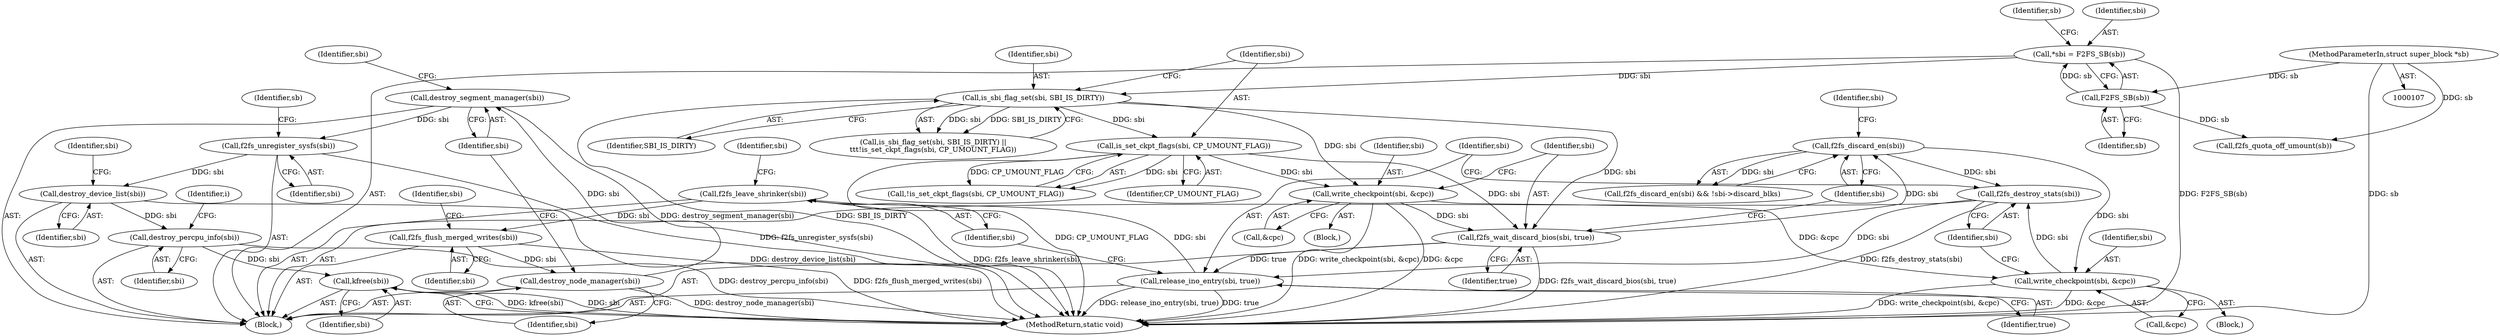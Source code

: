 digraph "0_linux_638164a2718f337ea224b747cf5977ef143166a4_1@API" {
"1000242" [label="(Call,kfree(sbi))"];
"1000225" [label="(Call,destroy_percpu_info(sbi))"];
"1000204" [label="(Call,destroy_device_list(sbi))"];
"1000185" [label="(Call,f2fs_unregister_sysfs(sbi))"];
"1000179" [label="(Call,destroy_segment_manager(sbi))"];
"1000177" [label="(Call,destroy_node_manager(sbi))"];
"1000167" [label="(Call,f2fs_flush_merged_writes(sbi))"];
"1000160" [label="(Call,f2fs_leave_shrinker(sbi))"];
"1000157" [label="(Call,release_ino_entry(sbi, true))"];
"1000155" [label="(Call,f2fs_destroy_stats(sbi))"];
"1000151" [label="(Call,write_checkpoint(sbi, &cpc))"];
"1000143" [label="(Call,f2fs_discard_en(sbi))"];
"1000138" [label="(Call,f2fs_wait_discard_bios(sbi, true))"];
"1000134" [label="(Call,write_checkpoint(sbi, &cpc))"];
"1000129" [label="(Call,is_set_ckpt_flags(sbi, CP_UMOUNT_FLAG))"];
"1000125" [label="(Call,is_sbi_flag_set(sbi, SBI_IS_DIRTY))"];
"1000111" [label="(Call,*sbi = F2FS_SB(sb))"];
"1000113" [label="(Call,F2FS_SB(sb))"];
"1000108" [label="(MethodParameterIn,struct super_block *sb)"];
"1000126" [label="(Identifier,sbi)"];
"1000204" [label="(Call,destroy_device_list(sbi))"];
"1000178" [label="(Identifier,sbi)"];
"1000167" [label="(Call,f2fs_flush_merged_writes(sbi))"];
"1000125" [label="(Call,is_sbi_flag_set(sbi, SBI_IS_DIRTY))"];
"1000134" [label="(Call,write_checkpoint(sbi, &cpc))"];
"1000155" [label="(Call,f2fs_destroy_stats(sbi))"];
"1000114" [label="(Identifier,sb)"];
"1000229" [label="(Identifier,i)"];
"1000127" [label="(Identifier,SBI_IS_DIRTY)"];
"1000186" [label="(Identifier,sbi)"];
"1000161" [label="(Identifier,sbi)"];
"1000117" [label="(Identifier,sb)"];
"1000132" [label="(Block,)"];
"1000108" [label="(MethodParameterIn,struct super_block *sb)"];
"1000189" [label="(Identifier,sb)"];
"1000225" [label="(Call,destroy_percpu_info(sbi))"];
"1000159" [label="(Identifier,true)"];
"1000208" [label="(Identifier,sbi)"];
"1000185" [label="(Call,f2fs_unregister_sysfs(sbi))"];
"1000135" [label="(Identifier,sbi)"];
"1000139" [label="(Identifier,sbi)"];
"1000168" [label="(Identifier,sbi)"];
"1000149" [label="(Block,)"];
"1000131" [label="(Identifier,CP_UMOUNT_FLAG)"];
"1000113" [label="(Call,F2FS_SB(sb))"];
"1000226" [label="(Identifier,sbi)"];
"1000142" [label="(Call,f2fs_discard_en(sbi) && !sbi->discard_blks)"];
"1000136" [label="(Call,&cpc)"];
"1000130" [label="(Identifier,sbi)"];
"1000205" [label="(Identifier,sbi)"];
"1000152" [label="(Identifier,sbi)"];
"1000151" [label="(Call,write_checkpoint(sbi, &cpc))"];
"1000179" [label="(Call,destroy_segment_manager(sbi))"];
"1000160" [label="(Call,f2fs_leave_shrinker(sbi))"];
"1000124" [label="(Call,is_sbi_flag_set(sbi, SBI_IS_DIRTY) ||\n\t\t\t!is_set_ckpt_flags(sbi, CP_UMOUNT_FLAG))"];
"1000144" [label="(Identifier,sbi)"];
"1000242" [label="(Call,kfree(sbi))"];
"1000143" [label="(Call,f2fs_discard_en(sbi))"];
"1000243" [label="(Identifier,sbi)"];
"1000244" [label="(MethodReturn,static void)"];
"1000147" [label="(Identifier,sbi)"];
"1000180" [label="(Identifier,sbi)"];
"1000177" [label="(Call,destroy_node_manager(sbi))"];
"1000156" [label="(Identifier,sbi)"];
"1000111" [label="(Call,*sbi = F2FS_SB(sb))"];
"1000116" [label="(Call,f2fs_quota_off_umount(sb))"];
"1000109" [label="(Block,)"];
"1000138" [label="(Call,f2fs_wait_discard_bios(sbi, true))"];
"1000165" [label="(Identifier,sbi)"];
"1000171" [label="(Identifier,sbi)"];
"1000158" [label="(Identifier,sbi)"];
"1000129" [label="(Call,is_set_ckpt_flags(sbi, CP_UMOUNT_FLAG))"];
"1000183" [label="(Identifier,sbi)"];
"1000112" [label="(Identifier,sbi)"];
"1000140" [label="(Identifier,true)"];
"1000157" [label="(Call,release_ino_entry(sbi, true))"];
"1000128" [label="(Call,!is_set_ckpt_flags(sbi, CP_UMOUNT_FLAG))"];
"1000153" [label="(Call,&cpc)"];
"1000242" -> "1000109"  [label="AST: "];
"1000242" -> "1000243"  [label="CFG: "];
"1000243" -> "1000242"  [label="AST: "];
"1000244" -> "1000242"  [label="CFG: "];
"1000242" -> "1000244"  [label="DDG: kfree(sbi)"];
"1000242" -> "1000244"  [label="DDG: sbi"];
"1000225" -> "1000242"  [label="DDG: sbi"];
"1000225" -> "1000109"  [label="AST: "];
"1000225" -> "1000226"  [label="CFG: "];
"1000226" -> "1000225"  [label="AST: "];
"1000229" -> "1000225"  [label="CFG: "];
"1000225" -> "1000244"  [label="DDG: destroy_percpu_info(sbi)"];
"1000204" -> "1000225"  [label="DDG: sbi"];
"1000204" -> "1000109"  [label="AST: "];
"1000204" -> "1000205"  [label="CFG: "];
"1000205" -> "1000204"  [label="AST: "];
"1000208" -> "1000204"  [label="CFG: "];
"1000204" -> "1000244"  [label="DDG: destroy_device_list(sbi)"];
"1000185" -> "1000204"  [label="DDG: sbi"];
"1000185" -> "1000109"  [label="AST: "];
"1000185" -> "1000186"  [label="CFG: "];
"1000186" -> "1000185"  [label="AST: "];
"1000189" -> "1000185"  [label="CFG: "];
"1000185" -> "1000244"  [label="DDG: f2fs_unregister_sysfs(sbi)"];
"1000179" -> "1000185"  [label="DDG: sbi"];
"1000179" -> "1000109"  [label="AST: "];
"1000179" -> "1000180"  [label="CFG: "];
"1000180" -> "1000179"  [label="AST: "];
"1000183" -> "1000179"  [label="CFG: "];
"1000179" -> "1000244"  [label="DDG: destroy_segment_manager(sbi)"];
"1000177" -> "1000179"  [label="DDG: sbi"];
"1000177" -> "1000109"  [label="AST: "];
"1000177" -> "1000178"  [label="CFG: "];
"1000178" -> "1000177"  [label="AST: "];
"1000180" -> "1000177"  [label="CFG: "];
"1000177" -> "1000244"  [label="DDG: destroy_node_manager(sbi)"];
"1000167" -> "1000177"  [label="DDG: sbi"];
"1000167" -> "1000109"  [label="AST: "];
"1000167" -> "1000168"  [label="CFG: "];
"1000168" -> "1000167"  [label="AST: "];
"1000171" -> "1000167"  [label="CFG: "];
"1000167" -> "1000244"  [label="DDG: f2fs_flush_merged_writes(sbi)"];
"1000160" -> "1000167"  [label="DDG: sbi"];
"1000160" -> "1000109"  [label="AST: "];
"1000160" -> "1000161"  [label="CFG: "];
"1000161" -> "1000160"  [label="AST: "];
"1000165" -> "1000160"  [label="CFG: "];
"1000160" -> "1000244"  [label="DDG: f2fs_leave_shrinker(sbi)"];
"1000157" -> "1000160"  [label="DDG: sbi"];
"1000157" -> "1000109"  [label="AST: "];
"1000157" -> "1000159"  [label="CFG: "];
"1000158" -> "1000157"  [label="AST: "];
"1000159" -> "1000157"  [label="AST: "];
"1000161" -> "1000157"  [label="CFG: "];
"1000157" -> "1000244"  [label="DDG: true"];
"1000157" -> "1000244"  [label="DDG: release_ino_entry(sbi, true)"];
"1000155" -> "1000157"  [label="DDG: sbi"];
"1000138" -> "1000157"  [label="DDG: true"];
"1000155" -> "1000109"  [label="AST: "];
"1000155" -> "1000156"  [label="CFG: "];
"1000156" -> "1000155"  [label="AST: "];
"1000158" -> "1000155"  [label="CFG: "];
"1000155" -> "1000244"  [label="DDG: f2fs_destroy_stats(sbi)"];
"1000151" -> "1000155"  [label="DDG: sbi"];
"1000143" -> "1000155"  [label="DDG: sbi"];
"1000151" -> "1000149"  [label="AST: "];
"1000151" -> "1000153"  [label="CFG: "];
"1000152" -> "1000151"  [label="AST: "];
"1000153" -> "1000151"  [label="AST: "];
"1000156" -> "1000151"  [label="CFG: "];
"1000151" -> "1000244"  [label="DDG: write_checkpoint(sbi, &cpc)"];
"1000151" -> "1000244"  [label="DDG: &cpc"];
"1000143" -> "1000151"  [label="DDG: sbi"];
"1000134" -> "1000151"  [label="DDG: &cpc"];
"1000143" -> "1000142"  [label="AST: "];
"1000143" -> "1000144"  [label="CFG: "];
"1000144" -> "1000143"  [label="AST: "];
"1000147" -> "1000143"  [label="CFG: "];
"1000142" -> "1000143"  [label="CFG: "];
"1000143" -> "1000142"  [label="DDG: sbi"];
"1000138" -> "1000143"  [label="DDG: sbi"];
"1000138" -> "1000109"  [label="AST: "];
"1000138" -> "1000140"  [label="CFG: "];
"1000139" -> "1000138"  [label="AST: "];
"1000140" -> "1000138"  [label="AST: "];
"1000144" -> "1000138"  [label="CFG: "];
"1000138" -> "1000244"  [label="DDG: f2fs_wait_discard_bios(sbi, true)"];
"1000134" -> "1000138"  [label="DDG: sbi"];
"1000129" -> "1000138"  [label="DDG: sbi"];
"1000125" -> "1000138"  [label="DDG: sbi"];
"1000134" -> "1000132"  [label="AST: "];
"1000134" -> "1000136"  [label="CFG: "];
"1000135" -> "1000134"  [label="AST: "];
"1000136" -> "1000134"  [label="AST: "];
"1000139" -> "1000134"  [label="CFG: "];
"1000134" -> "1000244"  [label="DDG: write_checkpoint(sbi, &cpc)"];
"1000134" -> "1000244"  [label="DDG: &cpc"];
"1000129" -> "1000134"  [label="DDG: sbi"];
"1000125" -> "1000134"  [label="DDG: sbi"];
"1000129" -> "1000128"  [label="AST: "];
"1000129" -> "1000131"  [label="CFG: "];
"1000130" -> "1000129"  [label="AST: "];
"1000131" -> "1000129"  [label="AST: "];
"1000128" -> "1000129"  [label="CFG: "];
"1000129" -> "1000244"  [label="DDG: CP_UMOUNT_FLAG"];
"1000129" -> "1000128"  [label="DDG: sbi"];
"1000129" -> "1000128"  [label="DDG: CP_UMOUNT_FLAG"];
"1000125" -> "1000129"  [label="DDG: sbi"];
"1000125" -> "1000124"  [label="AST: "];
"1000125" -> "1000127"  [label="CFG: "];
"1000126" -> "1000125"  [label="AST: "];
"1000127" -> "1000125"  [label="AST: "];
"1000130" -> "1000125"  [label="CFG: "];
"1000124" -> "1000125"  [label="CFG: "];
"1000125" -> "1000244"  [label="DDG: SBI_IS_DIRTY"];
"1000125" -> "1000124"  [label="DDG: sbi"];
"1000125" -> "1000124"  [label="DDG: SBI_IS_DIRTY"];
"1000111" -> "1000125"  [label="DDG: sbi"];
"1000111" -> "1000109"  [label="AST: "];
"1000111" -> "1000113"  [label="CFG: "];
"1000112" -> "1000111"  [label="AST: "];
"1000113" -> "1000111"  [label="AST: "];
"1000117" -> "1000111"  [label="CFG: "];
"1000111" -> "1000244"  [label="DDG: F2FS_SB(sb)"];
"1000113" -> "1000111"  [label="DDG: sb"];
"1000113" -> "1000114"  [label="CFG: "];
"1000114" -> "1000113"  [label="AST: "];
"1000108" -> "1000113"  [label="DDG: sb"];
"1000113" -> "1000116"  [label="DDG: sb"];
"1000108" -> "1000107"  [label="AST: "];
"1000108" -> "1000244"  [label="DDG: sb"];
"1000108" -> "1000116"  [label="DDG: sb"];
}

